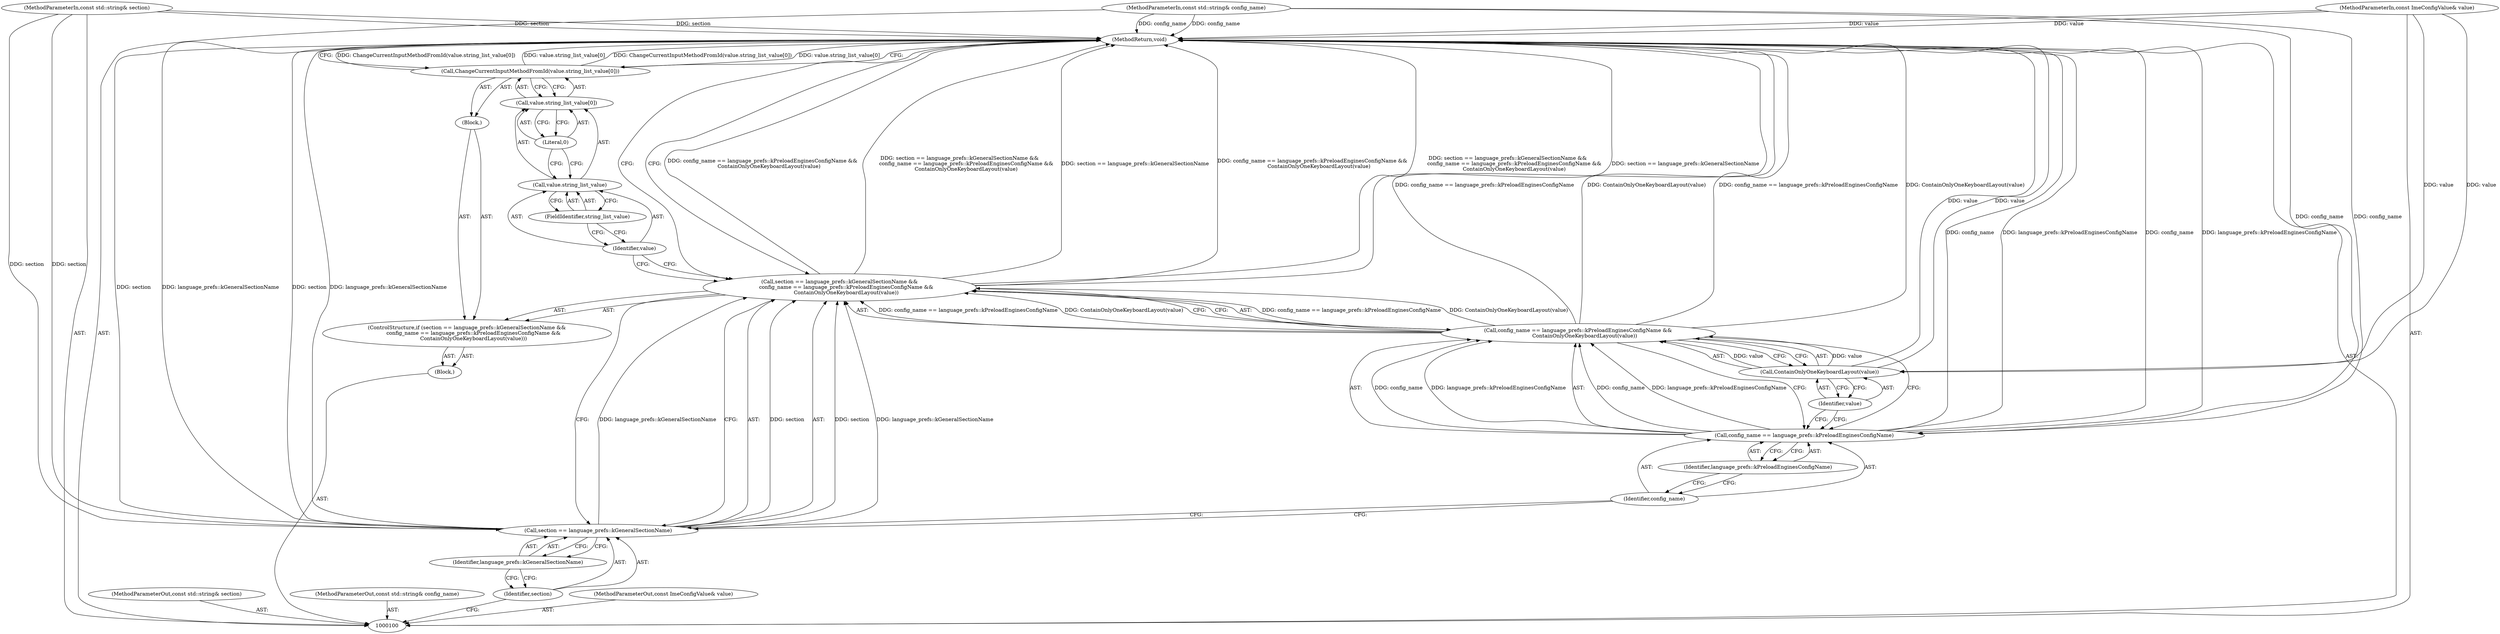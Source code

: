 digraph "1_Chrome_dc7b094a338c6c521f918f478e993f0f74bbea0d_22" {
"1000123" [label="(MethodReturn,void)"];
"1000101" [label="(MethodParameterIn,const std::string& section)"];
"1000158" [label="(MethodParameterOut,const std::string& section)"];
"1000102" [label="(MethodParameterIn,const std::string& config_name)"];
"1000159" [label="(MethodParameterOut,const std::string& config_name)"];
"1000103" [label="(MethodParameterIn,const ImeConfigValue& value)"];
"1000160" [label="(MethodParameterOut,const ImeConfigValue& value)"];
"1000104" [label="(Block,)"];
"1000109" [label="(Identifier,language_prefs::kGeneralSectionName)"];
"1000105" [label="(ControlStructure,if (section == language_prefs::kGeneralSectionName &&\n        config_name == language_prefs::kPreloadEnginesConfigName &&\n        ContainOnlyOneKeyboardLayout(value)))"];
"1000106" [label="(Call,section == language_prefs::kGeneralSectionName &&\n        config_name == language_prefs::kPreloadEnginesConfigName &&\n        ContainOnlyOneKeyboardLayout(value))"];
"1000107" [label="(Call,section == language_prefs::kGeneralSectionName)"];
"1000108" [label="(Identifier,section)"];
"1000113" [label="(Identifier,language_prefs::kPreloadEnginesConfigName)"];
"1000110" [label="(Call,config_name == language_prefs::kPreloadEnginesConfigName &&\n        ContainOnlyOneKeyboardLayout(value))"];
"1000111" [label="(Call,config_name == language_prefs::kPreloadEnginesConfigName)"];
"1000112" [label="(Identifier,config_name)"];
"1000115" [label="(Identifier,value)"];
"1000116" [label="(Block,)"];
"1000114" [label="(Call,ContainOnlyOneKeyboardLayout(value))"];
"1000118" [label="(Call,value.string_list_value[0])"];
"1000119" [label="(Call,value.string_list_value)"];
"1000120" [label="(Identifier,value)"];
"1000121" [label="(FieldIdentifier,string_list_value)"];
"1000117" [label="(Call,ChangeCurrentInputMethodFromId(value.string_list_value[0]))"];
"1000122" [label="(Literal,0)"];
"1000123" -> "1000100"  [label="AST: "];
"1000123" -> "1000117"  [label="CFG: "];
"1000123" -> "1000106"  [label="CFG: "];
"1000117" -> "1000123"  [label="DDG: ChangeCurrentInputMethodFromId(value.string_list_value[0])"];
"1000117" -> "1000123"  [label="DDG: value.string_list_value[0]"];
"1000107" -> "1000123"  [label="DDG: section"];
"1000107" -> "1000123"  [label="DDG: language_prefs::kGeneralSectionName"];
"1000106" -> "1000123"  [label="DDG: section == language_prefs::kGeneralSectionName"];
"1000106" -> "1000123"  [label="DDG: config_name == language_prefs::kPreloadEnginesConfigName &&\n        ContainOnlyOneKeyboardLayout(value)"];
"1000106" -> "1000123"  [label="DDG: section == language_prefs::kGeneralSectionName &&\n        config_name == language_prefs::kPreloadEnginesConfigName &&\n        ContainOnlyOneKeyboardLayout(value)"];
"1000110" -> "1000123"  [label="DDG: ContainOnlyOneKeyboardLayout(value)"];
"1000110" -> "1000123"  [label="DDG: config_name == language_prefs::kPreloadEnginesConfigName"];
"1000103" -> "1000123"  [label="DDG: value"];
"1000114" -> "1000123"  [label="DDG: value"];
"1000102" -> "1000123"  [label="DDG: config_name"];
"1000111" -> "1000123"  [label="DDG: config_name"];
"1000111" -> "1000123"  [label="DDG: language_prefs::kPreloadEnginesConfigName"];
"1000101" -> "1000123"  [label="DDG: section"];
"1000101" -> "1000100"  [label="AST: "];
"1000101" -> "1000123"  [label="DDG: section"];
"1000101" -> "1000107"  [label="DDG: section"];
"1000158" -> "1000100"  [label="AST: "];
"1000102" -> "1000100"  [label="AST: "];
"1000102" -> "1000123"  [label="DDG: config_name"];
"1000102" -> "1000111"  [label="DDG: config_name"];
"1000159" -> "1000100"  [label="AST: "];
"1000103" -> "1000100"  [label="AST: "];
"1000103" -> "1000123"  [label="DDG: value"];
"1000103" -> "1000114"  [label="DDG: value"];
"1000160" -> "1000100"  [label="AST: "];
"1000104" -> "1000100"  [label="AST: "];
"1000105" -> "1000104"  [label="AST: "];
"1000109" -> "1000107"  [label="AST: "];
"1000109" -> "1000108"  [label="CFG: "];
"1000107" -> "1000109"  [label="CFG: "];
"1000105" -> "1000104"  [label="AST: "];
"1000106" -> "1000105"  [label="AST: "];
"1000116" -> "1000105"  [label="AST: "];
"1000106" -> "1000105"  [label="AST: "];
"1000106" -> "1000107"  [label="CFG: "];
"1000106" -> "1000110"  [label="CFG: "];
"1000107" -> "1000106"  [label="AST: "];
"1000110" -> "1000106"  [label="AST: "];
"1000120" -> "1000106"  [label="CFG: "];
"1000123" -> "1000106"  [label="CFG: "];
"1000106" -> "1000123"  [label="DDG: section == language_prefs::kGeneralSectionName"];
"1000106" -> "1000123"  [label="DDG: config_name == language_prefs::kPreloadEnginesConfigName &&\n        ContainOnlyOneKeyboardLayout(value)"];
"1000106" -> "1000123"  [label="DDG: section == language_prefs::kGeneralSectionName &&\n        config_name == language_prefs::kPreloadEnginesConfigName &&\n        ContainOnlyOneKeyboardLayout(value)"];
"1000107" -> "1000106"  [label="DDG: section"];
"1000107" -> "1000106"  [label="DDG: language_prefs::kGeneralSectionName"];
"1000110" -> "1000106"  [label="DDG: config_name == language_prefs::kPreloadEnginesConfigName"];
"1000110" -> "1000106"  [label="DDG: ContainOnlyOneKeyboardLayout(value)"];
"1000107" -> "1000106"  [label="AST: "];
"1000107" -> "1000109"  [label="CFG: "];
"1000108" -> "1000107"  [label="AST: "];
"1000109" -> "1000107"  [label="AST: "];
"1000112" -> "1000107"  [label="CFG: "];
"1000106" -> "1000107"  [label="CFG: "];
"1000107" -> "1000123"  [label="DDG: section"];
"1000107" -> "1000123"  [label="DDG: language_prefs::kGeneralSectionName"];
"1000107" -> "1000106"  [label="DDG: section"];
"1000107" -> "1000106"  [label="DDG: language_prefs::kGeneralSectionName"];
"1000101" -> "1000107"  [label="DDG: section"];
"1000108" -> "1000107"  [label="AST: "];
"1000108" -> "1000100"  [label="CFG: "];
"1000109" -> "1000108"  [label="CFG: "];
"1000113" -> "1000111"  [label="AST: "];
"1000113" -> "1000112"  [label="CFG: "];
"1000111" -> "1000113"  [label="CFG: "];
"1000110" -> "1000106"  [label="AST: "];
"1000110" -> "1000111"  [label="CFG: "];
"1000110" -> "1000114"  [label="CFG: "];
"1000111" -> "1000110"  [label="AST: "];
"1000114" -> "1000110"  [label="AST: "];
"1000106" -> "1000110"  [label="CFG: "];
"1000110" -> "1000123"  [label="DDG: ContainOnlyOneKeyboardLayout(value)"];
"1000110" -> "1000123"  [label="DDG: config_name == language_prefs::kPreloadEnginesConfigName"];
"1000110" -> "1000106"  [label="DDG: config_name == language_prefs::kPreloadEnginesConfigName"];
"1000110" -> "1000106"  [label="DDG: ContainOnlyOneKeyboardLayout(value)"];
"1000111" -> "1000110"  [label="DDG: config_name"];
"1000111" -> "1000110"  [label="DDG: language_prefs::kPreloadEnginesConfigName"];
"1000114" -> "1000110"  [label="DDG: value"];
"1000111" -> "1000110"  [label="AST: "];
"1000111" -> "1000113"  [label="CFG: "];
"1000112" -> "1000111"  [label="AST: "];
"1000113" -> "1000111"  [label="AST: "];
"1000115" -> "1000111"  [label="CFG: "];
"1000110" -> "1000111"  [label="CFG: "];
"1000111" -> "1000123"  [label="DDG: config_name"];
"1000111" -> "1000123"  [label="DDG: language_prefs::kPreloadEnginesConfigName"];
"1000111" -> "1000110"  [label="DDG: config_name"];
"1000111" -> "1000110"  [label="DDG: language_prefs::kPreloadEnginesConfigName"];
"1000102" -> "1000111"  [label="DDG: config_name"];
"1000112" -> "1000111"  [label="AST: "];
"1000112" -> "1000107"  [label="CFG: "];
"1000113" -> "1000112"  [label="CFG: "];
"1000115" -> "1000114"  [label="AST: "];
"1000115" -> "1000111"  [label="CFG: "];
"1000114" -> "1000115"  [label="CFG: "];
"1000116" -> "1000105"  [label="AST: "];
"1000117" -> "1000116"  [label="AST: "];
"1000114" -> "1000110"  [label="AST: "];
"1000114" -> "1000115"  [label="CFG: "];
"1000115" -> "1000114"  [label="AST: "];
"1000110" -> "1000114"  [label="CFG: "];
"1000114" -> "1000123"  [label="DDG: value"];
"1000114" -> "1000110"  [label="DDG: value"];
"1000103" -> "1000114"  [label="DDG: value"];
"1000118" -> "1000117"  [label="AST: "];
"1000118" -> "1000122"  [label="CFG: "];
"1000119" -> "1000118"  [label="AST: "];
"1000122" -> "1000118"  [label="AST: "];
"1000117" -> "1000118"  [label="CFG: "];
"1000119" -> "1000118"  [label="AST: "];
"1000119" -> "1000121"  [label="CFG: "];
"1000120" -> "1000119"  [label="AST: "];
"1000121" -> "1000119"  [label="AST: "];
"1000122" -> "1000119"  [label="CFG: "];
"1000120" -> "1000119"  [label="AST: "];
"1000120" -> "1000106"  [label="CFG: "];
"1000121" -> "1000120"  [label="CFG: "];
"1000121" -> "1000119"  [label="AST: "];
"1000121" -> "1000120"  [label="CFG: "];
"1000119" -> "1000121"  [label="CFG: "];
"1000117" -> "1000116"  [label="AST: "];
"1000117" -> "1000118"  [label="CFG: "];
"1000118" -> "1000117"  [label="AST: "];
"1000123" -> "1000117"  [label="CFG: "];
"1000117" -> "1000123"  [label="DDG: ChangeCurrentInputMethodFromId(value.string_list_value[0])"];
"1000117" -> "1000123"  [label="DDG: value.string_list_value[0]"];
"1000122" -> "1000118"  [label="AST: "];
"1000122" -> "1000119"  [label="CFG: "];
"1000118" -> "1000122"  [label="CFG: "];
}
